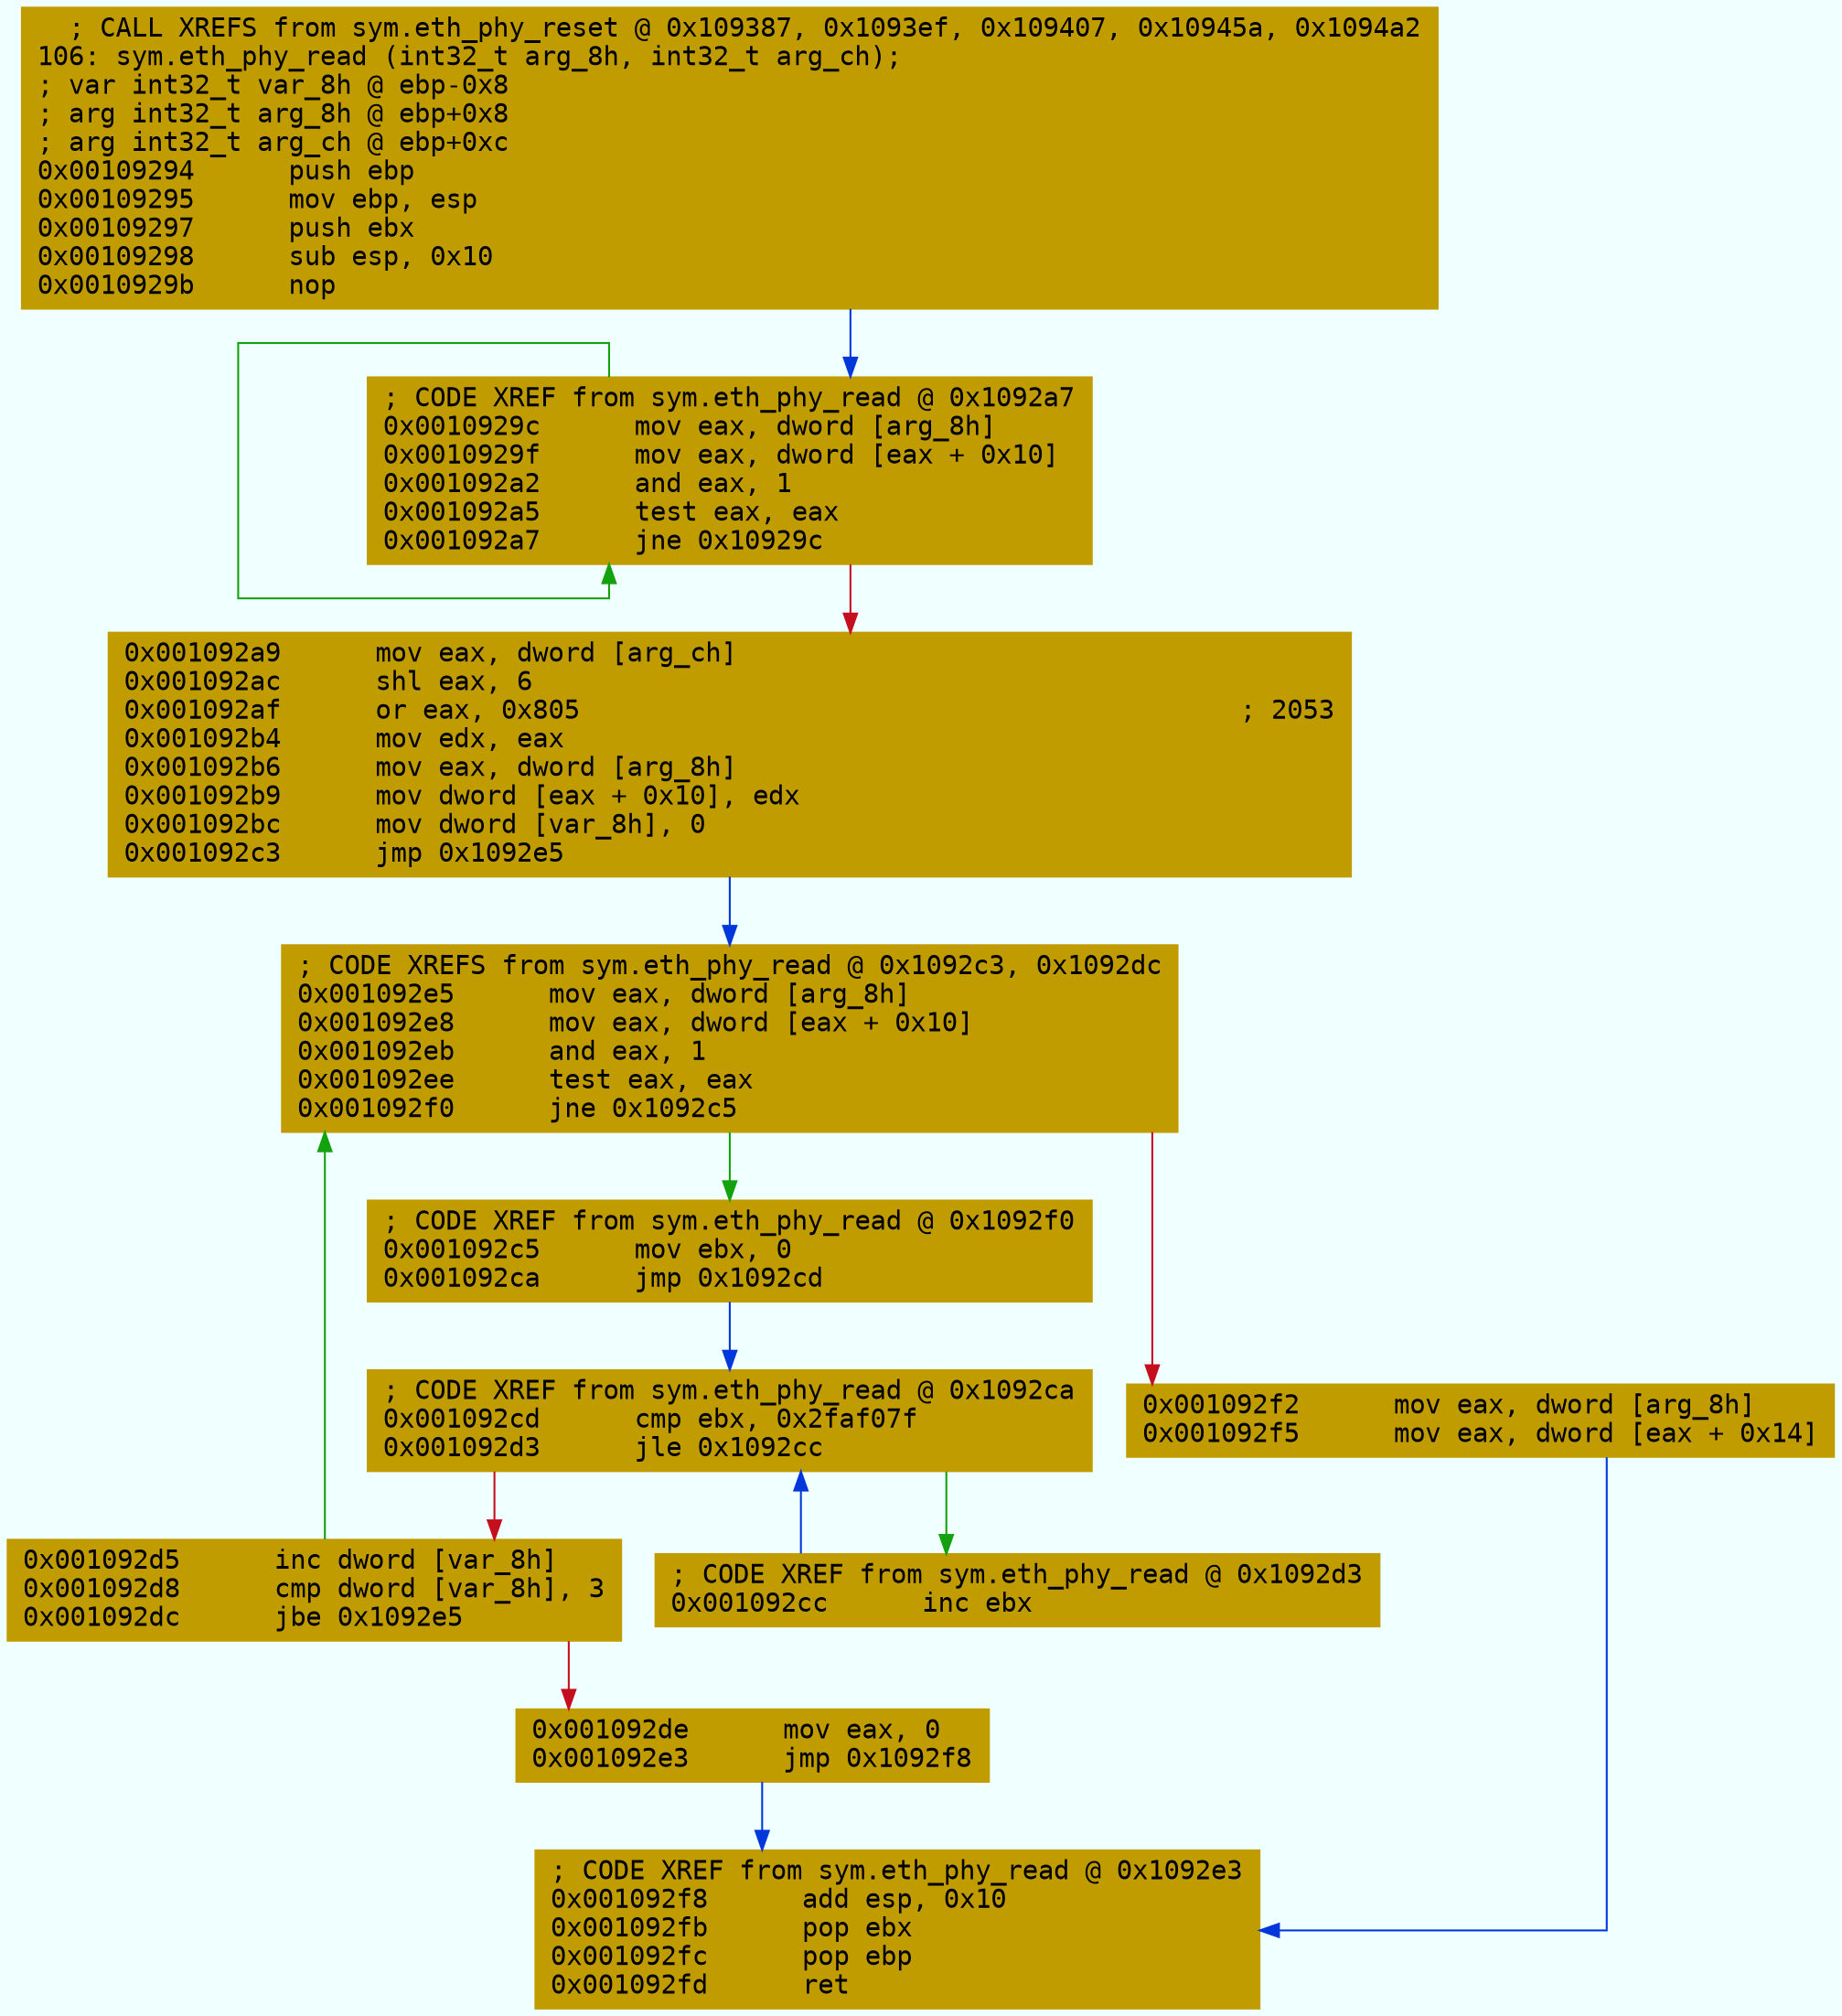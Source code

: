 digraph code {
	graph [bgcolor=azure fontsize=8 fontname="Courier" splines="ortho"];
	node [fillcolor=gray style=filled shape=box];
	edge [arrowhead="normal"];
	"0x00109294" [URL="sym.eth_phy_read/0x00109294", fillcolor="#c19c00",color="#c19c00", fontname="Courier",label="  ; CALL XREFS from sym.eth_phy_reset @ 0x109387, 0x1093ef, 0x109407, 0x10945a, 0x1094a2\l106: sym.eth_phy_read (int32_t arg_8h, int32_t arg_ch);\l; var int32_t var_8h @ ebp-0x8\l; arg int32_t arg_8h @ ebp+0x8\l; arg int32_t arg_ch @ ebp+0xc\l0x00109294      push ebp\l0x00109295      mov ebp, esp\l0x00109297      push ebx\l0x00109298      sub esp, 0x10\l0x0010929b      nop\l"]
	"0x0010929c" [URL="sym.eth_phy_read/0x0010929c", fillcolor="#c19c00",color="#c19c00", fontname="Courier",label="; CODE XREF from sym.eth_phy_read @ 0x1092a7\l0x0010929c      mov eax, dword [arg_8h]\l0x0010929f      mov eax, dword [eax + 0x10]\l0x001092a2      and eax, 1\l0x001092a5      test eax, eax\l0x001092a7      jne 0x10929c\l"]
	"0x001092a9" [URL="sym.eth_phy_read/0x001092a9", fillcolor="#c19c00",color="#c19c00", fontname="Courier",label="0x001092a9      mov eax, dword [arg_ch]\l0x001092ac      shl eax, 6\l0x001092af      or eax, 0x805                                          ; 2053\l0x001092b4      mov edx, eax\l0x001092b6      mov eax, dword [arg_8h]\l0x001092b9      mov dword [eax + 0x10], edx\l0x001092bc      mov dword [var_8h], 0\l0x001092c3      jmp 0x1092e5\l"]
	"0x001092c5" [URL="sym.eth_phy_read/0x001092c5", fillcolor="#c19c00",color="#c19c00", fontname="Courier",label="; CODE XREF from sym.eth_phy_read @ 0x1092f0\l0x001092c5      mov ebx, 0\l0x001092ca      jmp 0x1092cd\l"]
	"0x001092cc" [URL="sym.eth_phy_read/0x001092cc", fillcolor="#c19c00",color="#c19c00", fontname="Courier",label="; CODE XREF from sym.eth_phy_read @ 0x1092d3\l0x001092cc      inc ebx\l"]
	"0x001092cd" [URL="sym.eth_phy_read/0x001092cd", fillcolor="#c19c00",color="#c19c00", fontname="Courier",label="; CODE XREF from sym.eth_phy_read @ 0x1092ca\l0x001092cd      cmp ebx, 0x2faf07f\l0x001092d3      jle 0x1092cc\l"]
	"0x001092d5" [URL="sym.eth_phy_read/0x001092d5", fillcolor="#c19c00",color="#c19c00", fontname="Courier",label="0x001092d5      inc dword [var_8h]\l0x001092d8      cmp dword [var_8h], 3\l0x001092dc      jbe 0x1092e5\l"]
	"0x001092de" [URL="sym.eth_phy_read/0x001092de", fillcolor="#c19c00",color="#c19c00", fontname="Courier",label="0x001092de      mov eax, 0\l0x001092e3      jmp 0x1092f8\l"]
	"0x001092e5" [URL="sym.eth_phy_read/0x001092e5", fillcolor="#c19c00",color="#c19c00", fontname="Courier",label="; CODE XREFS from sym.eth_phy_read @ 0x1092c3, 0x1092dc\l0x001092e5      mov eax, dword [arg_8h]\l0x001092e8      mov eax, dword [eax + 0x10]\l0x001092eb      and eax, 1\l0x001092ee      test eax, eax\l0x001092f0      jne 0x1092c5\l"]
	"0x001092f2" [URL="sym.eth_phy_read/0x001092f2", fillcolor="#c19c00",color="#c19c00", fontname="Courier",label="0x001092f2      mov eax, dword [arg_8h]\l0x001092f5      mov eax, dword [eax + 0x14]\l"]
	"0x001092f8" [URL="sym.eth_phy_read/0x001092f8", fillcolor="#c19c00",color="#c19c00", fontname="Courier",label="; CODE XREF from sym.eth_phy_read @ 0x1092e3\l0x001092f8      add esp, 0x10\l0x001092fb      pop ebx\l0x001092fc      pop ebp\l0x001092fd      ret\l"]
        "0x00109294" -> "0x0010929c" [color="#0037da"];
        "0x0010929c" -> "0x0010929c" [color="#13a10e"];
        "0x0010929c" -> "0x001092a9" [color="#c50f1f"];
        "0x001092a9" -> "0x001092e5" [color="#0037da"];
        "0x001092c5" -> "0x001092cd" [color="#0037da"];
        "0x001092cc" -> "0x001092cd" [color="#0037da"];
        "0x001092cd" -> "0x001092cc" [color="#13a10e"];
        "0x001092cd" -> "0x001092d5" [color="#c50f1f"];
        "0x001092d5" -> "0x001092e5" [color="#13a10e"];
        "0x001092d5" -> "0x001092de" [color="#c50f1f"];
        "0x001092de" -> "0x001092f8" [color="#0037da"];
        "0x001092e5" -> "0x001092c5" [color="#13a10e"];
        "0x001092e5" -> "0x001092f2" [color="#c50f1f"];
        "0x001092f2" -> "0x001092f8" [color="#0037da"];
}
